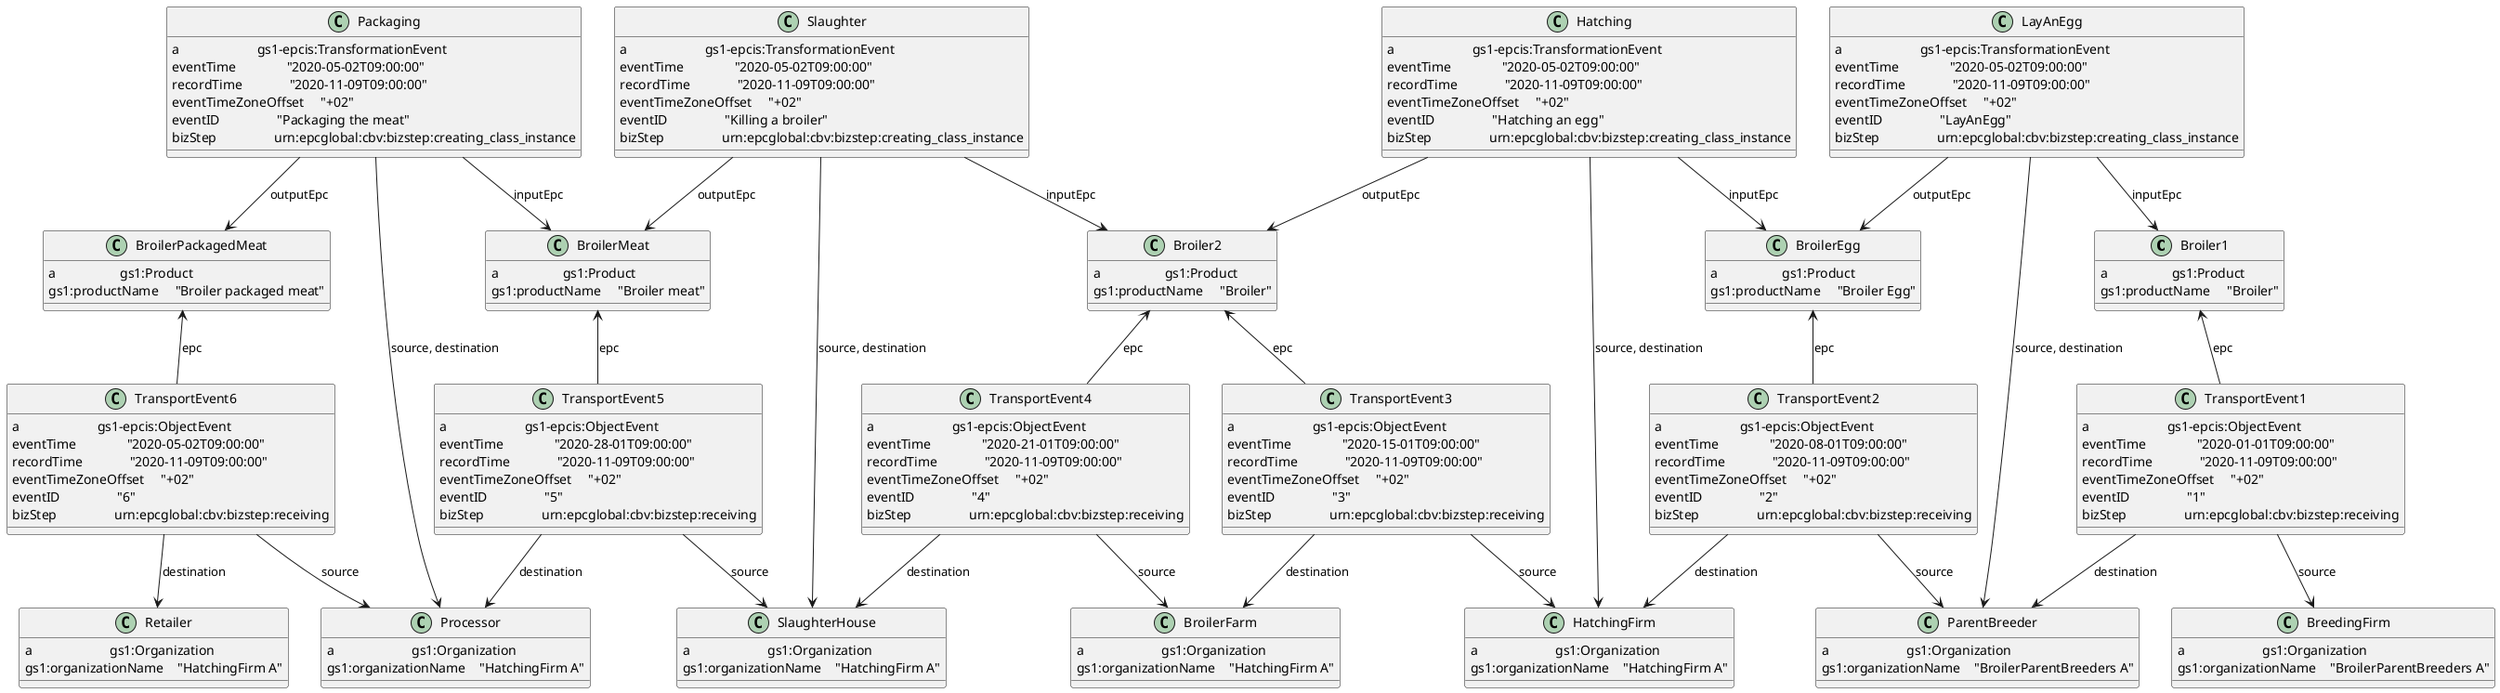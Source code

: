 @startuml
class Broiler1 {
    a                   gs1:Product
    gs1:productName     "Broiler"
}

class Broiler2 {
    a                   gs1:Product
    gs1:productName     "Broiler"
}

class BroilerEgg {
    a                   gs1:Product
    gs1:productName     "Broiler Egg"
}

class BroilerMeat {
    a                   gs1:Product
    gs1:productName     "Broiler meat"
}

class BroilerPackagedMeat {
    a                   gs1:Product
    gs1:productName     "Broiler packaged meat"
}

class BreedingFirm {
    a                       gs1:Organization
    gs1:organizationName    "BroilerParentBreeders A"
}

class ParentBreeder {
    a                       gs1:Organization
    gs1:organizationName    "BroilerParentBreeders A"
}

class HatchingFirm {
    a                       gs1:Organization
    gs1:organizationName    "HatchingFirm A"
 
}

class BroilerFarm {
    a                       gs1:Organization
    gs1:organizationName    "HatchingFirm A"
}

class SlaughterHouse {
    a                       gs1:Organization
    gs1:organizationName    "HatchingFirm A"
}

class Processor {
    a                       gs1:Organization
    gs1:organizationName    "HatchingFirm A"
}

class Retailer {
    a                       gs1:Organization
    gs1:organizationName    "HatchingFirm A"
}

class LayAnEgg {
    a                       gs1-epcis:TransformationEvent
    eventTime               "2020-05-02T09:00:00"
    recordTime              "2020-11-09T09:00:00"
    eventTimeZoneOffset     "+02"
    eventID                 "LayAnEgg" 
    bizStep                 urn:epcglobal:cbv:bizstep:creating_class_instance
}

class Hatching {
    a                       gs1-epcis:TransformationEvent
    eventTime               "2020-05-02T09:00:00"
    recordTime              "2020-11-09T09:00:00"
    eventTimeZoneOffset     "+02"
    eventID                 "Hatching an egg" 
    bizStep                 urn:epcglobal:cbv:bizstep:creating_class_instance
}

class Slaughter {
    a                       gs1-epcis:TransformationEvent
    eventTime               "2020-05-02T09:00:00"
    recordTime              "2020-11-09T09:00:00"
    eventTimeZoneOffset     "+02"
    eventID                 "Killing a broiler" 
    bizStep                 urn:epcglobal:cbv:bizstep:creating_class_instance
}

class Packaging {
    a                       gs1-epcis:TransformationEvent
    eventTime               "2020-05-02T09:00:00"
    recordTime              "2020-11-09T09:00:00"
    eventTimeZoneOffset     "+02"
    eventID                 "Packaging the meat" 
    bizStep                 urn:epcglobal:cbv:bizstep:creating_class_instance
}

class TransportEvent1 {
    a                       gs1-epcis:ObjectEvent
    eventTime               "2020-01-01T09:00:00"
    recordTime              "2020-11-09T09:00:00"
    eventTimeZoneOffset     "+02"
    eventID                 "1" 
    bizStep                 urn:epcglobal:cbv:bizstep:receiving 
}

class TransportEvent2 {
    a                       gs1-epcis:ObjectEvent
    eventTime               "2020-08-01T09:00:00"
    recordTime              "2020-11-09T09:00:00"
    eventTimeZoneOffset     "+02"
    eventID                 "2" 
    bizStep                 urn:epcglobal:cbv:bizstep:receiving 
}

class TransportEvent3 {
    a                       gs1-epcis:ObjectEvent
    eventTime               "2020-15-01T09:00:00"
    recordTime              "2020-11-09T09:00:00"
    eventTimeZoneOffset     "+02"
    eventID                 "3" 
    bizStep                 urn:epcglobal:cbv:bizstep:receiving 
}

class TransportEvent4 {
    a                       gs1-epcis:ObjectEvent
    eventTime               "2020-21-01T09:00:00"
    recordTime              "2020-11-09T09:00:00"
    eventTimeZoneOffset     "+02"
    eventID                 "4" 
    bizStep                 urn:epcglobal:cbv:bizstep:receiving 
}

class TransportEvent5 {
    a                       gs1-epcis:ObjectEvent
    eventTime               "2020-28-01T09:00:00"
    recordTime              "2020-11-09T09:00:00"
    eventTimeZoneOffset     "+02"
    eventID                 "5" 
    bizStep                 urn:epcglobal:cbv:bizstep:receiving 
}

class TransportEvent6 {
    a                       gs1-epcis:ObjectEvent
    eventTime               "2020-05-02T09:00:00"
    recordTime              "2020-11-09T09:00:00"
    eventTimeZoneOffset     "+02"
    eventID                 "6" 
    bizStep                 urn:epcglobal:cbv:bizstep:receiving 
}


TransportEvent1 --> BreedingFirm : source
TransportEvent1 --> ParentBreeder : destination
TransportEvent1 -up-> Broiler1 : epc

LayAnEgg --> ParentBreeder : source, destination
LayAnEgg --> Broiler1 : inputEpc
LayAnEgg --> BroilerEgg : outputEpc

TransportEvent2 --> ParentBreeder : source
TransportEvent2 --> HatchingFirm : destination
TransportEvent2 -up-> BroilerEgg : epc

Hatching --> HatchingFirm : source, destination
Hatching --> BroilerEgg : inputEpc
Hatching --> Broiler2 : outputEpc

TransportEvent3 --> HatchingFirm : source
TransportEvent3 --> BroilerFarm : destination
TransportEvent3 -up-> Broiler2 : epc

TransportEvent4 --> BroilerFarm : source
TransportEvent4 --> SlaughterHouse : destination
TransportEvent4 -up-> Broiler2 : epc

Slaughter --> SlaughterHouse : source, destination
Slaughter --> Broiler2 : inputEpc
Slaughter --> BroilerMeat : outputEpc

TransportEvent5 --> SlaughterHouse : source
TransportEvent5 --> Processor : destination
TransportEvent5 -up-> BroilerMeat : epc

Packaging --> Processor : source, destination
Packaging --> BroilerMeat : inputEpc
Packaging --> BroilerPackagedMeat : outputEpc

TransportEvent6 --> Processor : source
TransportEvent6 --> Retailer : destination
TransportEvent6 -up-> BroilerPackagedMeat : epc



@enduml